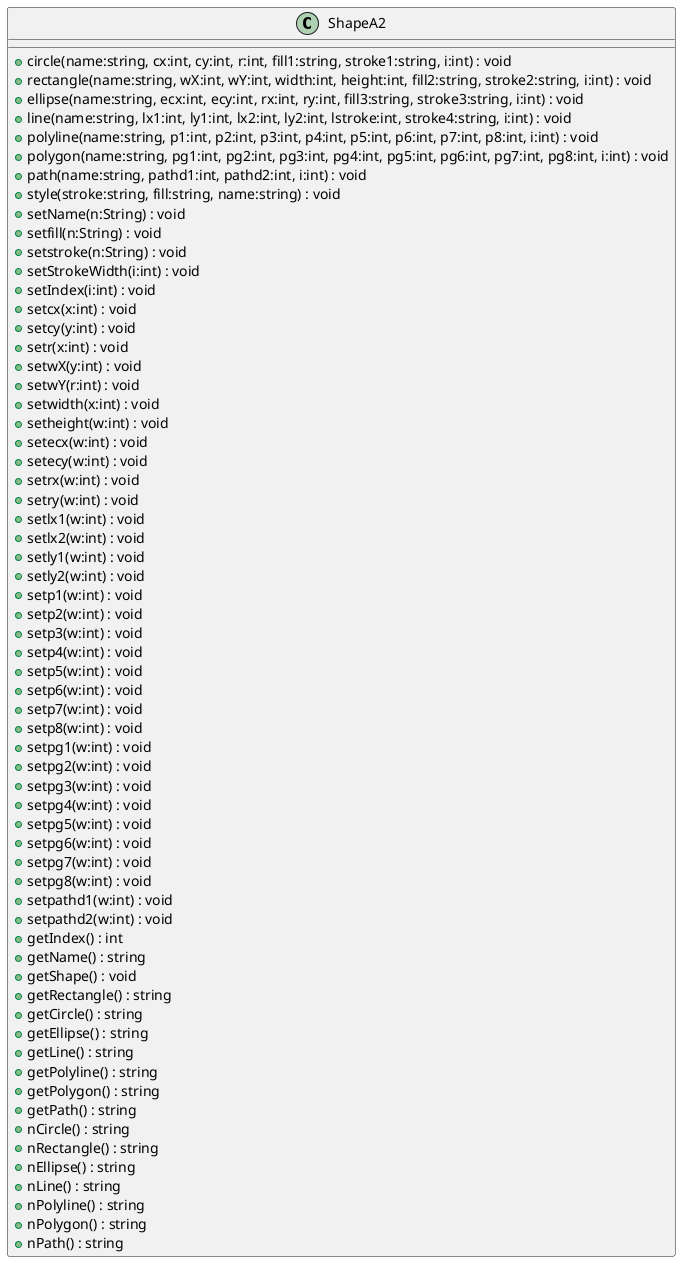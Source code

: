 @startuml
class ShapeA2 {
    + circle(name:string, cx:int, cy:int, r:int, fill1:string, stroke1:string, i:int) : void
    + rectangle(name:string, wX:int, wY:int, width:int, height:int, fill2:string, stroke2:string, i:int) : void
    + ellipse(name:string, ecx:int, ecy:int, rx:int, ry:int, fill3:string, stroke3:string, i:int) : void
    + line(name:string, lx1:int, ly1:int, lx2:int, ly2:int, lstroke:int, stroke4:string, i:int) : void
    + polyline(name:string, p1:int, p2:int, p3:int, p4:int, p5:int, p6:int, p7:int, p8:int, i:int) : void
    + polygon(name:string, pg1:int, pg2:int, pg3:int, pg4:int, pg5:int, pg6:int, pg7:int, pg8:int, i:int) : void
    + path(name:string, pathd1:int, pathd2:int, i:int) : void
    + style(stroke:string, fill:string, name:string) : void
    + setName(n:String) : void
    + setfill(n:String) : void
    + setstroke(n:String) : void
    + setStrokeWidth(i:int) : void
    + setIndex(i:int) : void
    + setcx(x:int) : void
    + setcy(y:int) : void
    + setr(x:int) : void
    + setwX(y:int) : void
    + setwY(r:int) : void
    + setwidth(x:int) : void
    + setheight(w:int) : void
    + setecx(w:int) : void
    + setecy(w:int) : void
    + setrx(w:int) : void
    + setry(w:int) : void
    + setlx1(w:int) : void
    + setlx2(w:int) : void
    + setly1(w:int) : void
    + setly2(w:int) : void
    + setp1(w:int) : void
    + setp2(w:int) : void
    + setp3(w:int) : void
    + setp4(w:int) : void
    + setp5(w:int) : void
    + setp6(w:int) : void
    + setp7(w:int) : void
    + setp8(w:int) : void
    + setpg1(w:int) : void
    + setpg2(w:int) : void
    + setpg3(w:int) : void
    + setpg4(w:int) : void
    + setpg5(w:int) : void
    + setpg6(w:int) : void
    + setpg7(w:int) : void
    + setpg8(w:int) : void
    + setpathd1(w:int) : void
    + setpathd2(w:int) : void
    + getIndex() : int
    + getName() : string
    + getShape() : void
    + getRectangle() : string
    + getCircle() : string
    + getEllipse() : string
    + getLine() : string
    + getPolyline() : string
    + getPolygon() : string
    + getPath() : string
    + nCircle() : string
    + nRectangle() : string
    + nEllipse() : string
    + nLine() : string
    + nPolyline() : string
    + nPolygon() : string
    + nPath() : string
}
@enduml
